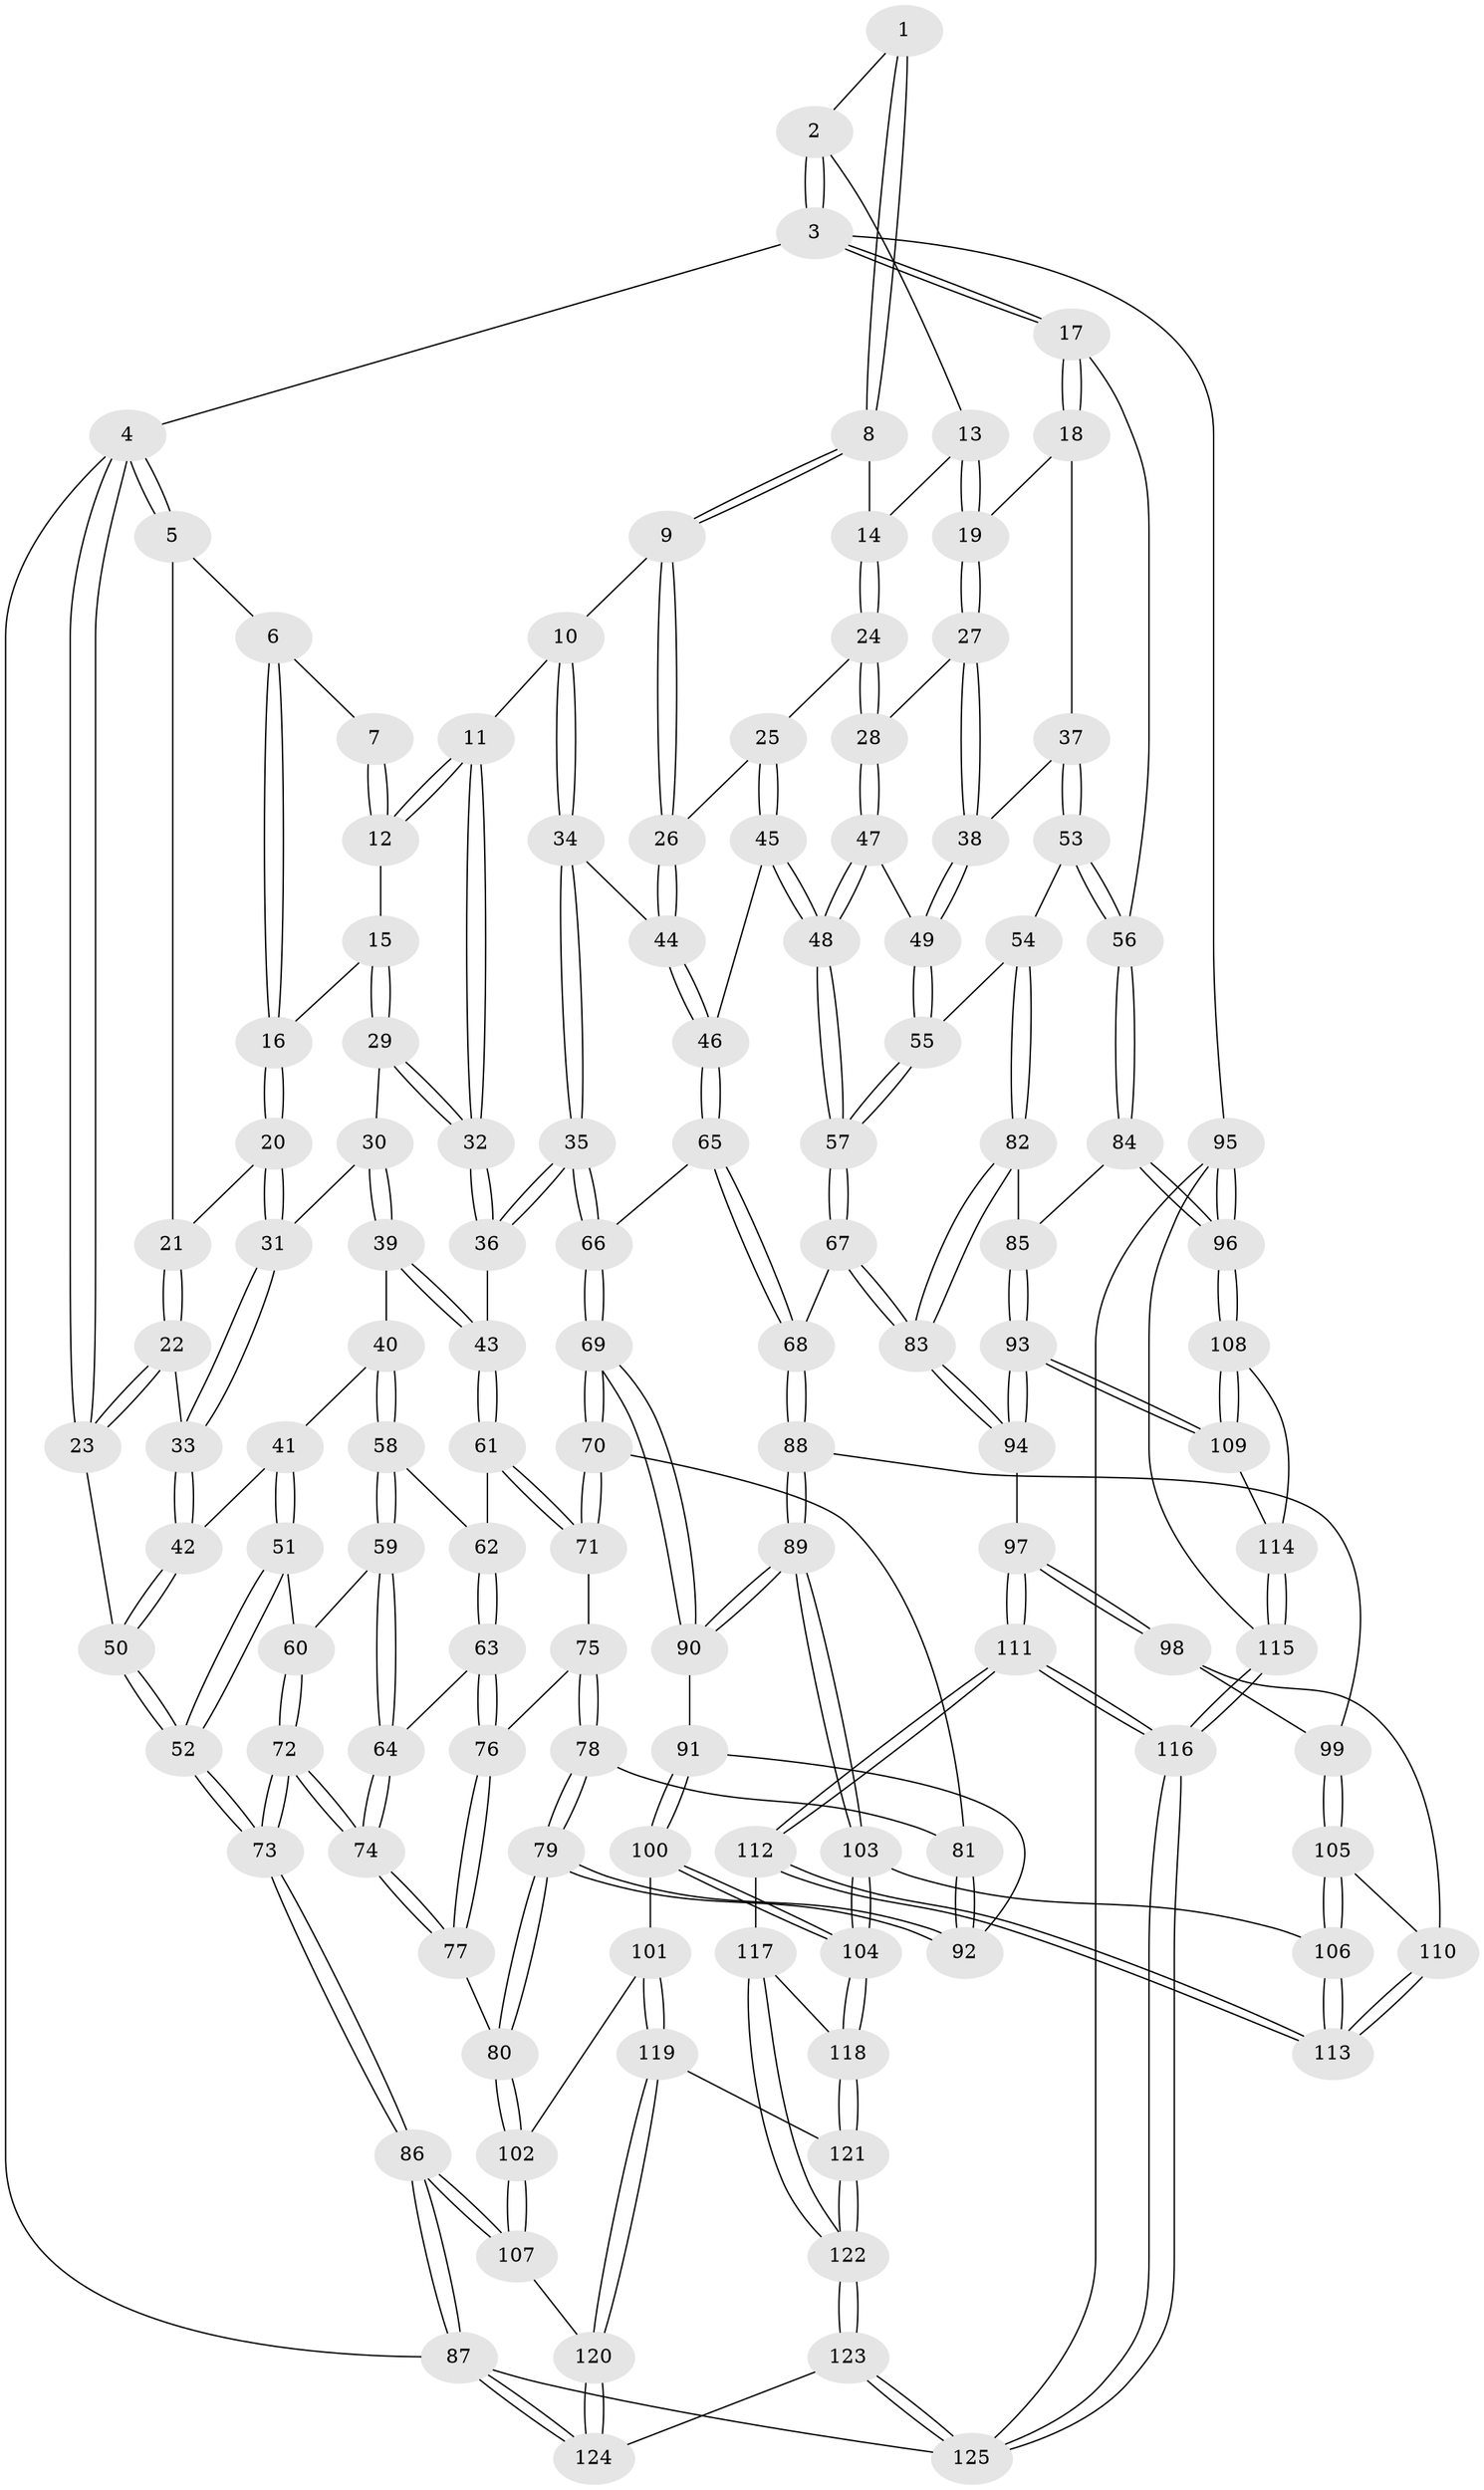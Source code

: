 // coarse degree distribution, {4: 0.5657894736842105, 3: 0.39473684210526316, 2: 0.039473684210526314}
// Generated by graph-tools (version 1.1) at 2025/38/03/04/25 23:38:26]
// undirected, 125 vertices, 309 edges
graph export_dot {
  node [color=gray90,style=filled];
  1 [pos="+0.581613938131415+0"];
  2 [pos="+0.8595265366349013+0"];
  3 [pos="+1+0"];
  4 [pos="+0+0"];
  5 [pos="+0+0"];
  6 [pos="+0.08449484601178057+0"];
  7 [pos="+0.4899831189848032+0"];
  8 [pos="+0.6224353336010818+0.07578434050373285"];
  9 [pos="+0.5813392224219873+0.14653841917749327"];
  10 [pos="+0.45620893828034836+0.10334406839243025"];
  11 [pos="+0.43873767200142955+0.09127755711700014"];
  12 [pos="+0.42291572068013694+0.0654726025562353"];
  13 [pos="+0.8094274372292558+0"];
  14 [pos="+0.7435694800696829+0.09014850900141118"];
  15 [pos="+0.3192523075491857+0.08864153271957641"];
  16 [pos="+0.27415481234232825+0.06551758459807909"];
  17 [pos="+1+0"];
  18 [pos="+0.9137545385384281+0.1361873021311488"];
  19 [pos="+0.881678832486347+0.13255411576370954"];
  20 [pos="+0.17970370607204056+0.12929778406598352"];
  21 [pos="+0.11974347420382865+0.05751203022368501"];
  22 [pos="+0.061601046277075015+0.16695605322994123"];
  23 [pos="+0+0"];
  24 [pos="+0.7649331981815829+0.18128354373601743"];
  25 [pos="+0.6848639648890461+0.19616336867312642"];
  26 [pos="+0.5878226075276971+0.16654891400969354"];
  27 [pos="+0.7863365657338514+0.19682335847115184"];
  28 [pos="+0.7855646220687436+0.19660483592468467"];
  29 [pos="+0.3006926434617715+0.16724607854594464"];
  30 [pos="+0.23059665355993322+0.18738865938617383"];
  31 [pos="+0.17833423605028415+0.15597917095305927"];
  32 [pos="+0.3612104545646629+0.26757391650999734"];
  33 [pos="+0.10209040572594921+0.2290847454959713"];
  34 [pos="+0.4750219836952825+0.2951442536795907"];
  35 [pos="+0.4313040937950425+0.32476252279941037"];
  36 [pos="+0.3639351280938933+0.2970736869358403"];
  37 [pos="+0.9304045185672277+0.279731513517419"];
  38 [pos="+0.8291945601371496+0.25439178025333914"];
  39 [pos="+0.2425897689284462+0.27160145146940234"];
  40 [pos="+0.17625525592346108+0.29951058928739893"];
  41 [pos="+0.10087762092087037+0.23813699422085494"];
  42 [pos="+0.10075252010297726+0.236989456386373"];
  43 [pos="+0.3565072188185527+0.29992656469660856"];
  44 [pos="+0.5553339831372186+0.267961377640224"];
  45 [pos="+0.6659640199602932+0.3224326910293554"];
  46 [pos="+0.6187950801769742+0.32192932544528796"];
  47 [pos="+0.719613791710203+0.29642425182205184"];
  48 [pos="+0.678418556313554+0.3274683911946608"];
  49 [pos="+0.8053008977243661+0.320590153129737"];
  50 [pos="+0+0.16908980183497763"];
  51 [pos="+0.020746346704781475+0.33601365424577917"];
  52 [pos="+0+0.3788587857469621"];
  53 [pos="+1+0.3415803327198101"];
  54 [pos="+0.961778982912445+0.3703747930585994"];
  55 [pos="+0.8021243424425093+0.3947249138004743"];
  56 [pos="+1+0.34617906317188213"];
  57 [pos="+0.7562272566490283+0.4385078854906008"];
  58 [pos="+0.1764220039034653+0.3130960428763009"];
  59 [pos="+0.08232631769843689+0.3810753281059432"];
  60 [pos="+0.06374722758828905+0.37377080406094965"];
  61 [pos="+0.2974190631733622+0.3751142651801164"];
  62 [pos="+0.17874466837372543+0.3203963923913178"];
  63 [pos="+0.18531538271414466+0.3962109518872724"];
  64 [pos="+0.1176124824386296+0.4153655468065038"];
  65 [pos="+0.5683307338453019+0.46388566529655983"];
  66 [pos="+0.4571037992340756+0.41891346829178555"];
  67 [pos="+0.7379487050072914+0.5278595771467964"];
  68 [pos="+0.5868798870513234+0.48813564344888105"];
  69 [pos="+0.4063778899931382+0.4841480064479272"];
  70 [pos="+0.3259818590898354+0.4853923465055068"];
  71 [pos="+0.28593706096380495+0.3988897787552231"];
  72 [pos="+0.014557108736548993+0.6029714962767269"];
  73 [pos="+0+0.6873535234365478"];
  74 [pos="+0.0907766301486888+0.585591666944092"];
  75 [pos="+0.21529272830240903+0.4186501727468428"];
  76 [pos="+0.20954632513883115+0.4175487127579316"];
  77 [pos="+0.1065772079331108+0.5864793437196704"];
  78 [pos="+0.25246297294015213+0.5200148843737233"];
  79 [pos="+0.17060087580629021+0.5972714125288574"];
  80 [pos="+0.1606697817107973+0.6012108380595982"];
  81 [pos="+0.3086453774137912+0.50289419350212"];
  82 [pos="+0.8975457227526842+0.4903305298121568"];
  83 [pos="+0.7584020275269222+0.5653656446509775"];
  84 [pos="+1+0.5245418671010944"];
  85 [pos="+0.9999609159322022+0.545707431260484"];
  86 [pos="+0+0.773972865634541"];
  87 [pos="+0+1"];
  88 [pos="+0.5010025496819235+0.6175011475053392"];
  89 [pos="+0.4944455191131553+0.6210529657349945"];
  90 [pos="+0.42715954640319653+0.5773010565144914"];
  91 [pos="+0.3383873184630534+0.6202981003210014"];
  92 [pos="+0.335436186718451+0.6182780785856378"];
  93 [pos="+0.808722646819366+0.6443805182655199"];
  94 [pos="+0.7678336936634954+0.6172552903850436"];
  95 [pos="+1+0.7701553601523117"];
  96 [pos="+1+0.7529515650057654"];
  97 [pos="+0.7330382899453505+0.6455201603052708"];
  98 [pos="+0.7309514415694548+0.6464662854175548"];
  99 [pos="+0.609203709133337+0.6465161575179239"];
  100 [pos="+0.3441931541965414+0.7413641028261362"];
  101 [pos="+0.2566127025653525+0.769921371006923"];
  102 [pos="+0.24605715780225682+0.7634840389940508"];
  103 [pos="+0.47076500395055243+0.7504193306035727"];
  104 [pos="+0.44543598169771426+0.7719371952291227"];
  105 [pos="+0.5511237018824587+0.7442559095949683"];
  106 [pos="+0.5210699847863518+0.755331604729375"];
  107 [pos="+0+0.827263095024327"];
  108 [pos="+1+0.7530728981289398"];
  109 [pos="+0.843723040304927+0.6858864871563641"];
  110 [pos="+0.6459119940984978+0.7309625772706346"];
  111 [pos="+0.6982690652629786+0.9392928573053381"];
  112 [pos="+0.6590682053785224+0.9028431520556683"];
  113 [pos="+0.6380350302398526+0.8547759764466478"];
  114 [pos="+0.8447311403909773+0.8746712738274939"];
  115 [pos="+0.7674367380847245+1"];
  116 [pos="+0.7613957490725054+1"];
  117 [pos="+0.4627238285765308+0.8691512749921811"];
  118 [pos="+0.4483690486484486+0.8286410081828486"];
  119 [pos="+0.2524476714512216+0.9119997459870993"];
  120 [pos="+0.22569004987375055+0.9661214596026138"];
  121 [pos="+0.29856158599184046+0.9025925777458326"];
  122 [pos="+0.45018629944393307+0.9419995811761747"];
  123 [pos="+0.4566768649808561+1"];
  124 [pos="+0.2610532002841989+1"];
  125 [pos="+0.7544434497753574+1"];
  1 -- 2;
  1 -- 8;
  1 -- 8;
  2 -- 3;
  2 -- 3;
  2 -- 13;
  3 -- 4;
  3 -- 17;
  3 -- 17;
  3 -- 95;
  4 -- 5;
  4 -- 5;
  4 -- 23;
  4 -- 23;
  4 -- 87;
  5 -- 6;
  5 -- 21;
  6 -- 7;
  6 -- 16;
  6 -- 16;
  7 -- 12;
  7 -- 12;
  8 -- 9;
  8 -- 9;
  8 -- 14;
  9 -- 10;
  9 -- 26;
  9 -- 26;
  10 -- 11;
  10 -- 34;
  10 -- 34;
  11 -- 12;
  11 -- 12;
  11 -- 32;
  11 -- 32;
  12 -- 15;
  13 -- 14;
  13 -- 19;
  13 -- 19;
  14 -- 24;
  14 -- 24;
  15 -- 16;
  15 -- 29;
  15 -- 29;
  16 -- 20;
  16 -- 20;
  17 -- 18;
  17 -- 18;
  17 -- 56;
  18 -- 19;
  18 -- 37;
  19 -- 27;
  19 -- 27;
  20 -- 21;
  20 -- 31;
  20 -- 31;
  21 -- 22;
  21 -- 22;
  22 -- 23;
  22 -- 23;
  22 -- 33;
  23 -- 50;
  24 -- 25;
  24 -- 28;
  24 -- 28;
  25 -- 26;
  25 -- 45;
  25 -- 45;
  26 -- 44;
  26 -- 44;
  27 -- 28;
  27 -- 38;
  27 -- 38;
  28 -- 47;
  28 -- 47;
  29 -- 30;
  29 -- 32;
  29 -- 32;
  30 -- 31;
  30 -- 39;
  30 -- 39;
  31 -- 33;
  31 -- 33;
  32 -- 36;
  32 -- 36;
  33 -- 42;
  33 -- 42;
  34 -- 35;
  34 -- 35;
  34 -- 44;
  35 -- 36;
  35 -- 36;
  35 -- 66;
  35 -- 66;
  36 -- 43;
  37 -- 38;
  37 -- 53;
  37 -- 53;
  38 -- 49;
  38 -- 49;
  39 -- 40;
  39 -- 43;
  39 -- 43;
  40 -- 41;
  40 -- 58;
  40 -- 58;
  41 -- 42;
  41 -- 51;
  41 -- 51;
  42 -- 50;
  42 -- 50;
  43 -- 61;
  43 -- 61;
  44 -- 46;
  44 -- 46;
  45 -- 46;
  45 -- 48;
  45 -- 48;
  46 -- 65;
  46 -- 65;
  47 -- 48;
  47 -- 48;
  47 -- 49;
  48 -- 57;
  48 -- 57;
  49 -- 55;
  49 -- 55;
  50 -- 52;
  50 -- 52;
  51 -- 52;
  51 -- 52;
  51 -- 60;
  52 -- 73;
  52 -- 73;
  53 -- 54;
  53 -- 56;
  53 -- 56;
  54 -- 55;
  54 -- 82;
  54 -- 82;
  55 -- 57;
  55 -- 57;
  56 -- 84;
  56 -- 84;
  57 -- 67;
  57 -- 67;
  58 -- 59;
  58 -- 59;
  58 -- 62;
  59 -- 60;
  59 -- 64;
  59 -- 64;
  60 -- 72;
  60 -- 72;
  61 -- 62;
  61 -- 71;
  61 -- 71;
  62 -- 63;
  62 -- 63;
  63 -- 64;
  63 -- 76;
  63 -- 76;
  64 -- 74;
  64 -- 74;
  65 -- 66;
  65 -- 68;
  65 -- 68;
  66 -- 69;
  66 -- 69;
  67 -- 68;
  67 -- 83;
  67 -- 83;
  68 -- 88;
  68 -- 88;
  69 -- 70;
  69 -- 70;
  69 -- 90;
  69 -- 90;
  70 -- 71;
  70 -- 71;
  70 -- 81;
  71 -- 75;
  72 -- 73;
  72 -- 73;
  72 -- 74;
  72 -- 74;
  73 -- 86;
  73 -- 86;
  74 -- 77;
  74 -- 77;
  75 -- 76;
  75 -- 78;
  75 -- 78;
  76 -- 77;
  76 -- 77;
  77 -- 80;
  78 -- 79;
  78 -- 79;
  78 -- 81;
  79 -- 80;
  79 -- 80;
  79 -- 92;
  79 -- 92;
  80 -- 102;
  80 -- 102;
  81 -- 92;
  81 -- 92;
  82 -- 83;
  82 -- 83;
  82 -- 85;
  83 -- 94;
  83 -- 94;
  84 -- 85;
  84 -- 96;
  84 -- 96;
  85 -- 93;
  85 -- 93;
  86 -- 87;
  86 -- 87;
  86 -- 107;
  86 -- 107;
  87 -- 124;
  87 -- 124;
  87 -- 125;
  88 -- 89;
  88 -- 89;
  88 -- 99;
  89 -- 90;
  89 -- 90;
  89 -- 103;
  89 -- 103;
  90 -- 91;
  91 -- 92;
  91 -- 100;
  91 -- 100;
  93 -- 94;
  93 -- 94;
  93 -- 109;
  93 -- 109;
  94 -- 97;
  95 -- 96;
  95 -- 96;
  95 -- 115;
  95 -- 125;
  96 -- 108;
  96 -- 108;
  97 -- 98;
  97 -- 98;
  97 -- 111;
  97 -- 111;
  98 -- 99;
  98 -- 110;
  99 -- 105;
  99 -- 105;
  100 -- 101;
  100 -- 104;
  100 -- 104;
  101 -- 102;
  101 -- 119;
  101 -- 119;
  102 -- 107;
  102 -- 107;
  103 -- 104;
  103 -- 104;
  103 -- 106;
  104 -- 118;
  104 -- 118;
  105 -- 106;
  105 -- 106;
  105 -- 110;
  106 -- 113;
  106 -- 113;
  107 -- 120;
  108 -- 109;
  108 -- 109;
  108 -- 114;
  109 -- 114;
  110 -- 113;
  110 -- 113;
  111 -- 112;
  111 -- 112;
  111 -- 116;
  111 -- 116;
  112 -- 113;
  112 -- 113;
  112 -- 117;
  114 -- 115;
  114 -- 115;
  115 -- 116;
  115 -- 116;
  116 -- 125;
  116 -- 125;
  117 -- 118;
  117 -- 122;
  117 -- 122;
  118 -- 121;
  118 -- 121;
  119 -- 120;
  119 -- 120;
  119 -- 121;
  120 -- 124;
  120 -- 124;
  121 -- 122;
  121 -- 122;
  122 -- 123;
  122 -- 123;
  123 -- 124;
  123 -- 125;
  123 -- 125;
}
